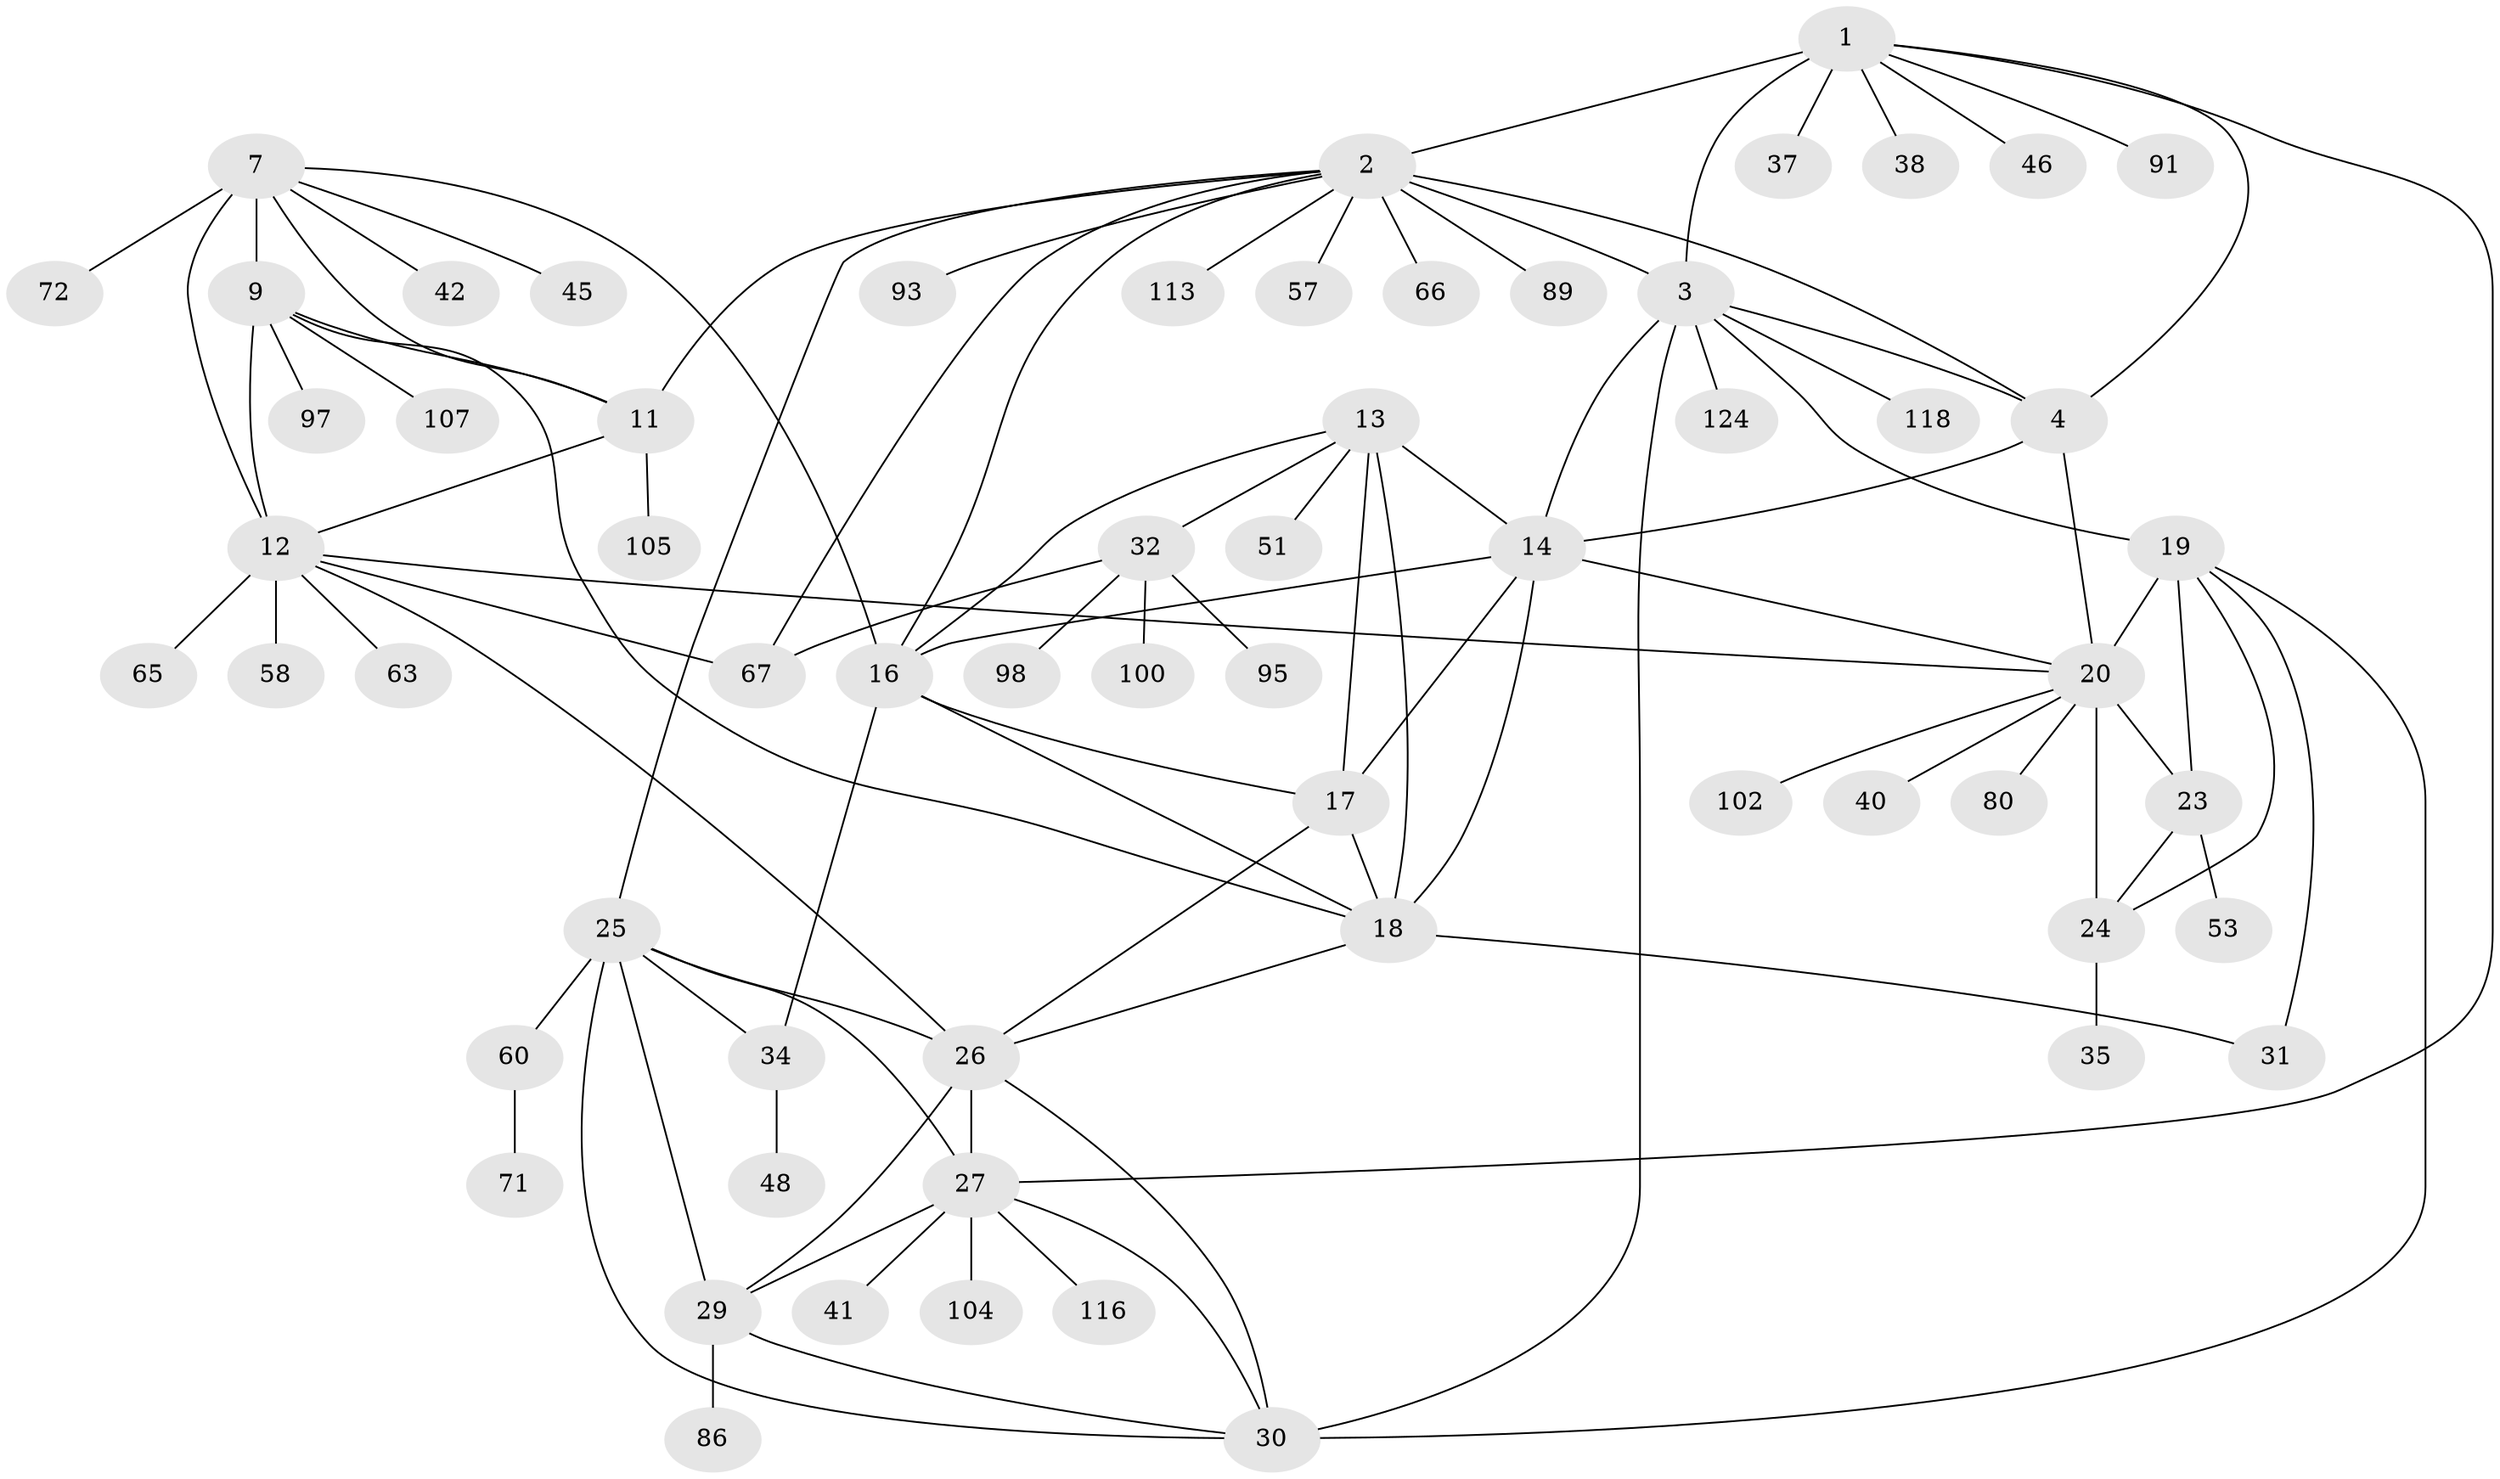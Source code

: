 // original degree distribution, {10: 0.024193548387096774, 14: 0.008064516129032258, 11: 0.03225806451612903, 7: 0.056451612903225805, 6: 0.04032258064516129, 8: 0.08064516129032258, 9: 0.008064516129032258, 2: 0.16129032258064516, 3: 0.04032258064516129, 1: 0.5403225806451613, 4: 0.008064516129032258}
// Generated by graph-tools (version 1.1) at 2025/15/03/09/25 04:15:58]
// undirected, 62 vertices, 99 edges
graph export_dot {
graph [start="1"]
  node [color=gray90,style=filled];
  1;
  2;
  3 [super="+5+62+6+43+78+111"];
  4 [super="+33+50"];
  7 [super="+8+96+117+10+69"];
  9;
  11;
  12;
  13;
  14 [super="+76+44+15"];
  16 [super="+85+101"];
  17 [super="+54"];
  18;
  19;
  20 [super="+82+49+21+47"];
  23 [super="+103"];
  24;
  25 [super="+115"];
  26 [super="+55+28+87+94+52"];
  27;
  29;
  30 [super="+59"];
  31;
  32 [super="+81"];
  34;
  35;
  37;
  38;
  40;
  41;
  42;
  45;
  46;
  48;
  51;
  53;
  57 [super="+84"];
  58 [super="+77"];
  60;
  63;
  65;
  66 [super="+90"];
  67 [super="+92"];
  71;
  72;
  80;
  86;
  89;
  91;
  93;
  95 [super="+122"];
  97;
  98;
  100 [super="+109"];
  102;
  104;
  105;
  107 [super="+108"];
  113;
  116;
  118;
  124;
  1 -- 2;
  1 -- 3 [weight=3];
  1 -- 4;
  1 -- 27;
  1 -- 37;
  1 -- 38;
  1 -- 46;
  1 -- 91;
  2 -- 3 [weight=3];
  2 -- 4;
  2 -- 11;
  2 -- 16;
  2 -- 57;
  2 -- 66;
  2 -- 89;
  2 -- 93;
  2 -- 113;
  2 -- 25;
  2 -- 67;
  3 -- 4 [weight=3];
  3 -- 19;
  3 -- 118;
  3 -- 124;
  3 -- 30;
  3 -- 14 [weight=2];
  4 -- 20;
  4 -- 14;
  7 -- 9 [weight=3];
  7 -- 11 [weight=3];
  7 -- 12 [weight=3];
  7 -- 42;
  7 -- 45;
  7 -- 16;
  7 -- 72;
  9 -- 11;
  9 -- 12;
  9 -- 18;
  9 -- 97;
  9 -- 107;
  11 -- 12;
  11 -- 105;
  12 -- 20;
  12 -- 26;
  12 -- 58;
  12 -- 63;
  12 -- 65;
  12 -- 67;
  13 -- 14 [weight=2];
  13 -- 16;
  13 -- 17;
  13 -- 18;
  13 -- 32;
  13 -- 51;
  14 -- 16 [weight=2];
  14 -- 17 [weight=2];
  14 -- 18 [weight=2];
  14 -- 20;
  16 -- 17;
  16 -- 18;
  16 -- 34;
  17 -- 18;
  17 -- 26;
  18 -- 31;
  18 -- 26;
  19 -- 20 [weight=3];
  19 -- 23;
  19 -- 24;
  19 -- 30;
  19 -- 31;
  20 -- 23 [weight=3];
  20 -- 24 [weight=3];
  20 -- 102;
  20 -- 40;
  20 -- 80;
  23 -- 24;
  23 -- 53;
  24 -- 35;
  25 -- 26 [weight=2];
  25 -- 27;
  25 -- 29;
  25 -- 30;
  25 -- 34;
  25 -- 60;
  26 -- 27 [weight=2];
  26 -- 29 [weight=2];
  26 -- 30 [weight=2];
  27 -- 29;
  27 -- 30;
  27 -- 41;
  27 -- 104;
  27 -- 116;
  29 -- 30;
  29 -- 86;
  32 -- 95;
  32 -- 98;
  32 -- 100;
  32 -- 67;
  34 -- 48;
  60 -- 71;
}
